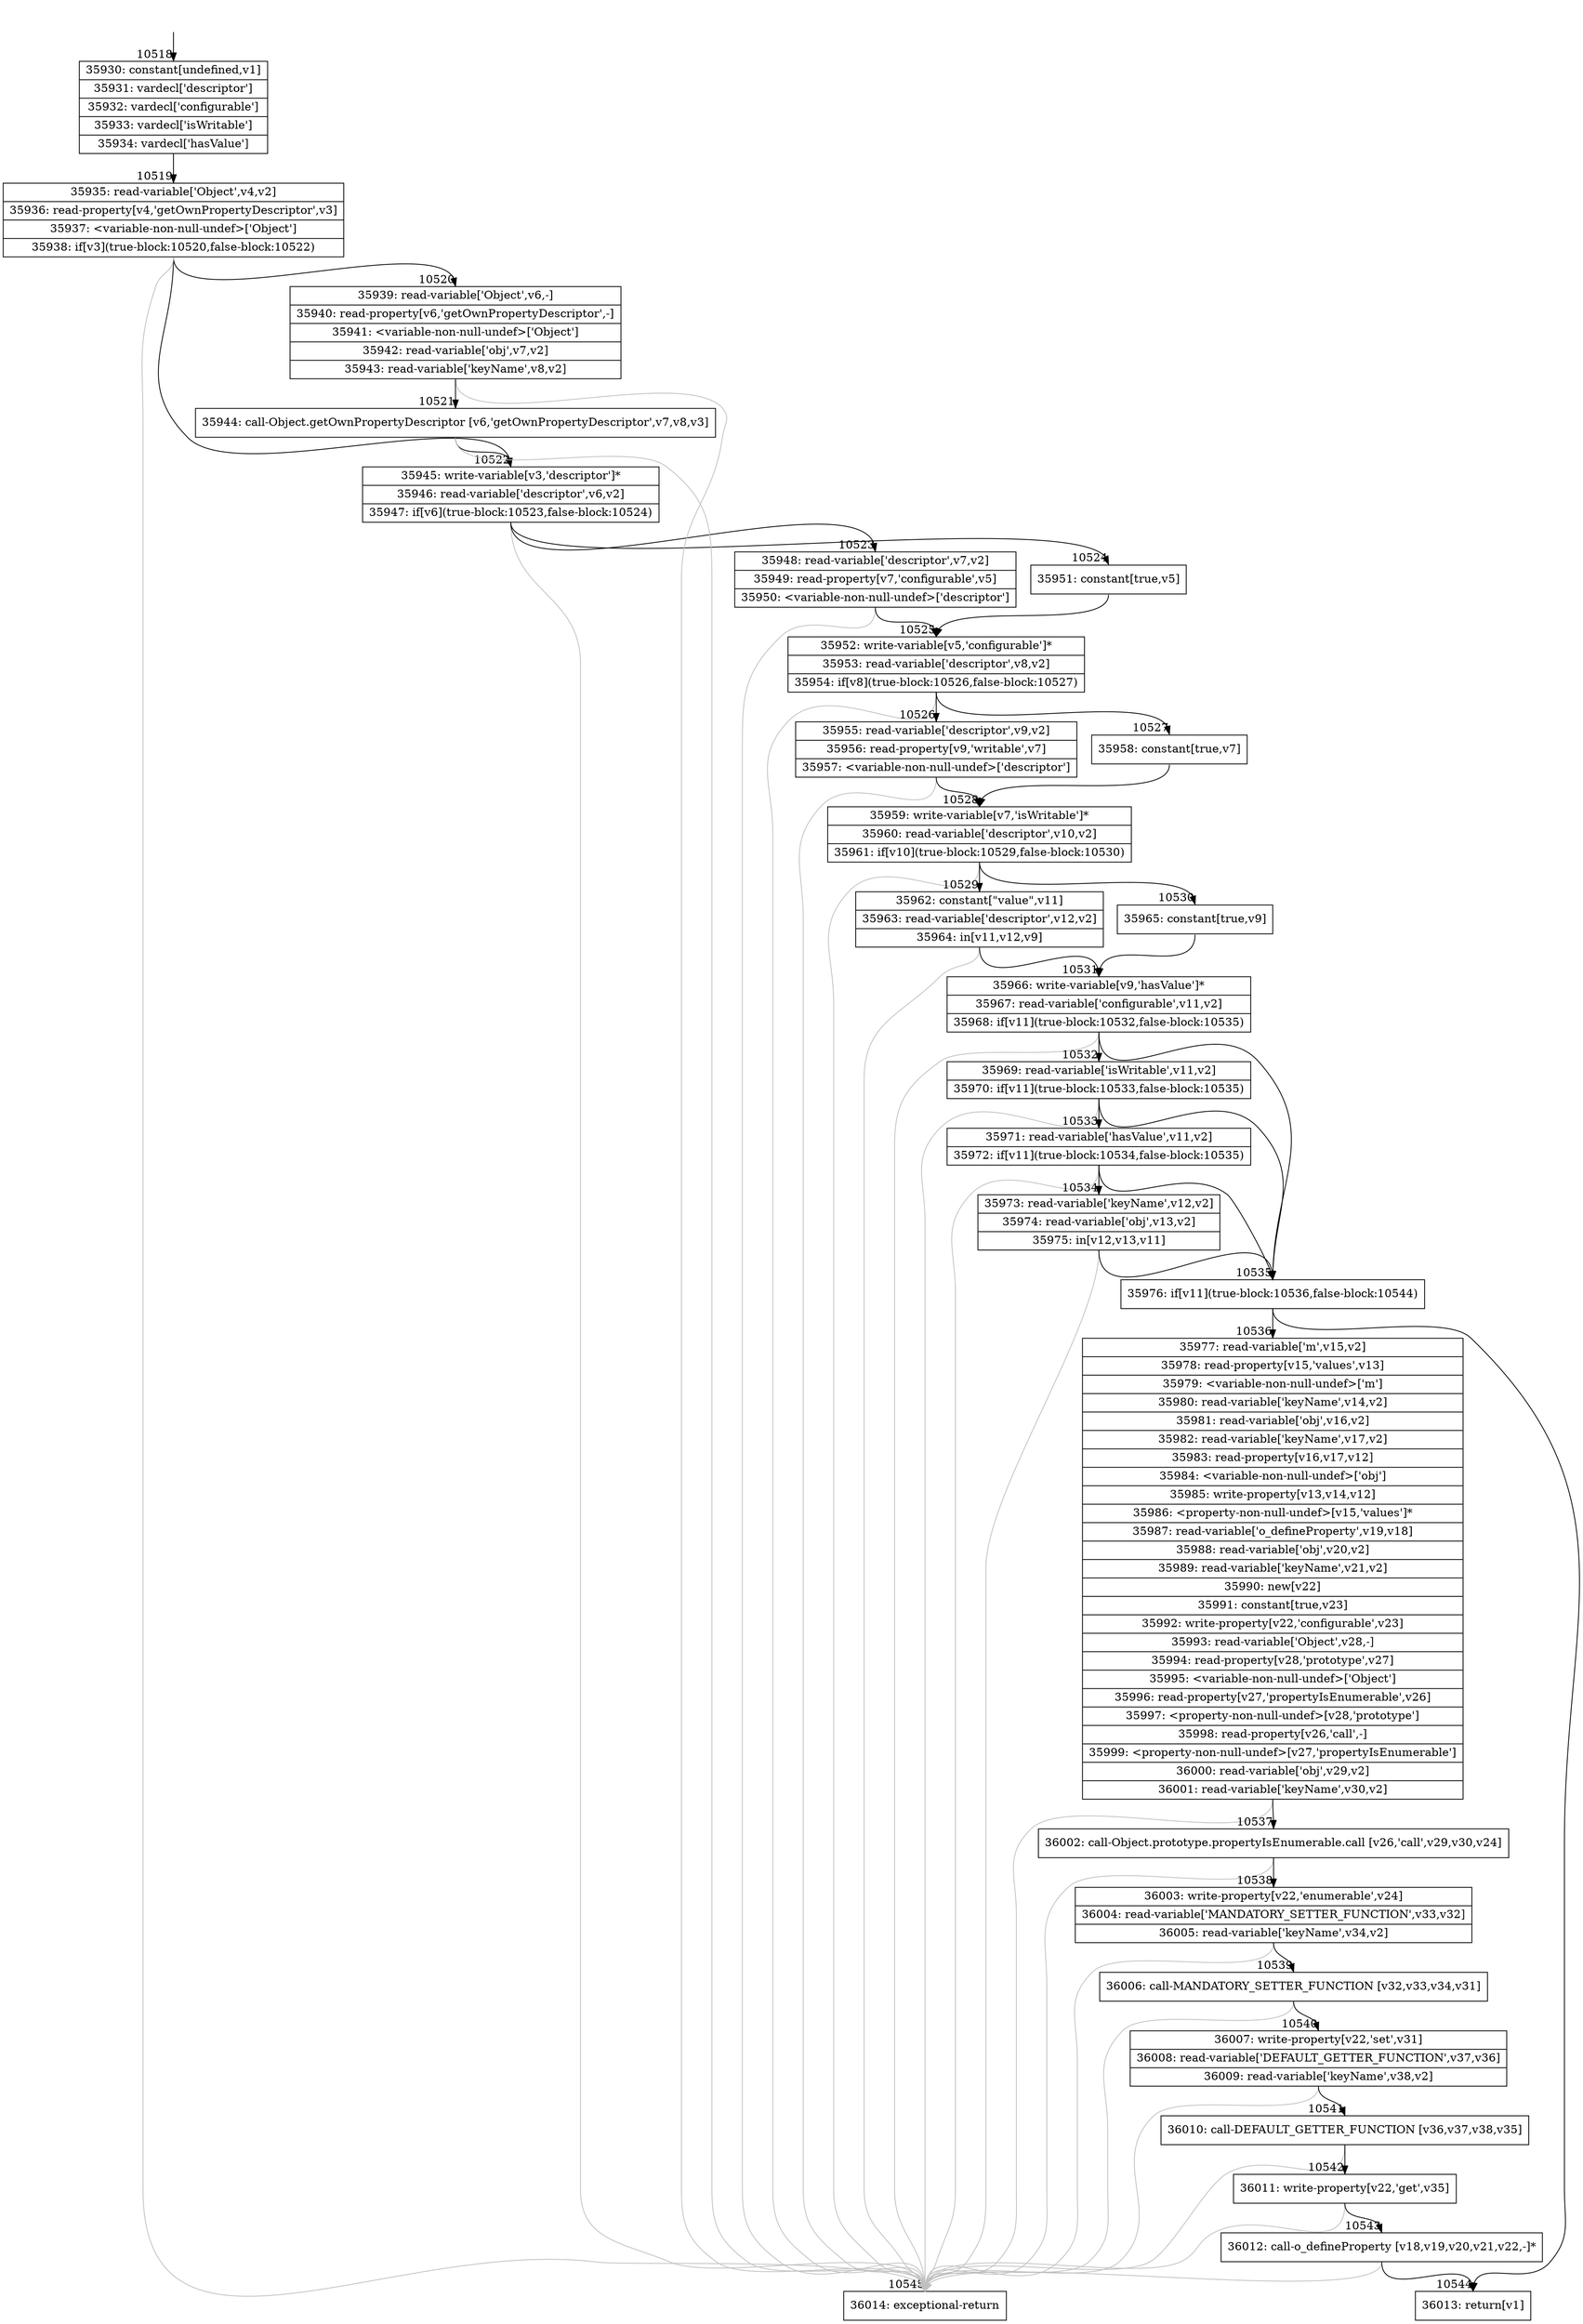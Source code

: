 digraph {
rankdir="TD"
BB_entry885[shape=none,label=""];
BB_entry885 -> BB10518 [tailport=s, headport=n, headlabel="    10518"]
BB10518 [shape=record label="{35930: constant[undefined,v1]|35931: vardecl['descriptor']|35932: vardecl['configurable']|35933: vardecl['isWritable']|35934: vardecl['hasValue']}" ] 
BB10518 -> BB10519 [tailport=s, headport=n, headlabel="      10519"]
BB10519 [shape=record label="{35935: read-variable['Object',v4,v2]|35936: read-property[v4,'getOwnPropertyDescriptor',v3]|35937: \<variable-non-null-undef\>['Object']|35938: if[v3](true-block:10520,false-block:10522)}" ] 
BB10519 -> BB10522 [tailport=s, headport=n, headlabel="      10522"]
BB10519 -> BB10520 [tailport=s, headport=n, headlabel="      10520"]
BB10519 -> BB10545 [tailport=s, headport=n, color=gray, headlabel="      10545"]
BB10520 [shape=record label="{35939: read-variable['Object',v6,-]|35940: read-property[v6,'getOwnPropertyDescriptor',-]|35941: \<variable-non-null-undef\>['Object']|35942: read-variable['obj',v7,v2]|35943: read-variable['keyName',v8,v2]}" ] 
BB10520 -> BB10521 [tailport=s, headport=n, headlabel="      10521"]
BB10520 -> BB10545 [tailport=s, headport=n, color=gray]
BB10521 [shape=record label="{35944: call-Object.getOwnPropertyDescriptor [v6,'getOwnPropertyDescriptor',v7,v8,v3]}" ] 
BB10521 -> BB10522 [tailport=s, headport=n]
BB10521 -> BB10545 [tailport=s, headport=n, color=gray]
BB10522 [shape=record label="{35945: write-variable[v3,'descriptor']*|35946: read-variable['descriptor',v6,v2]|35947: if[v6](true-block:10523,false-block:10524)}" ] 
BB10522 -> BB10523 [tailport=s, headport=n, headlabel="      10523"]
BB10522 -> BB10524 [tailport=s, headport=n, headlabel="      10524"]
BB10522 -> BB10545 [tailport=s, headport=n, color=gray]
BB10523 [shape=record label="{35948: read-variable['descriptor',v7,v2]|35949: read-property[v7,'configurable',v5]|35950: \<variable-non-null-undef\>['descriptor']}" ] 
BB10523 -> BB10525 [tailport=s, headport=n, headlabel="      10525"]
BB10523 -> BB10545 [tailport=s, headport=n, color=gray]
BB10524 [shape=record label="{35951: constant[true,v5]}" ] 
BB10524 -> BB10525 [tailport=s, headport=n]
BB10525 [shape=record label="{35952: write-variable[v5,'configurable']*|35953: read-variable['descriptor',v8,v2]|35954: if[v8](true-block:10526,false-block:10527)}" ] 
BB10525 -> BB10526 [tailport=s, headport=n, headlabel="      10526"]
BB10525 -> BB10527 [tailport=s, headport=n, headlabel="      10527"]
BB10525 -> BB10545 [tailport=s, headport=n, color=gray]
BB10526 [shape=record label="{35955: read-variable['descriptor',v9,v2]|35956: read-property[v9,'writable',v7]|35957: \<variable-non-null-undef\>['descriptor']}" ] 
BB10526 -> BB10528 [tailport=s, headport=n, headlabel="      10528"]
BB10526 -> BB10545 [tailport=s, headport=n, color=gray]
BB10527 [shape=record label="{35958: constant[true,v7]}" ] 
BB10527 -> BB10528 [tailport=s, headport=n]
BB10528 [shape=record label="{35959: write-variable[v7,'isWritable']*|35960: read-variable['descriptor',v10,v2]|35961: if[v10](true-block:10529,false-block:10530)}" ] 
BB10528 -> BB10529 [tailport=s, headport=n, headlabel="      10529"]
BB10528 -> BB10530 [tailport=s, headport=n, headlabel="      10530"]
BB10528 -> BB10545 [tailport=s, headport=n, color=gray]
BB10529 [shape=record label="{35962: constant[\"value\",v11]|35963: read-variable['descriptor',v12,v2]|35964: in[v11,v12,v9]}" ] 
BB10529 -> BB10531 [tailport=s, headport=n, headlabel="      10531"]
BB10529 -> BB10545 [tailport=s, headport=n, color=gray]
BB10530 [shape=record label="{35965: constant[true,v9]}" ] 
BB10530 -> BB10531 [tailport=s, headport=n]
BB10531 [shape=record label="{35966: write-variable[v9,'hasValue']*|35967: read-variable['configurable',v11,v2]|35968: if[v11](true-block:10532,false-block:10535)}" ] 
BB10531 -> BB10535 [tailport=s, headport=n, headlabel="      10535"]
BB10531 -> BB10532 [tailport=s, headport=n, headlabel="      10532"]
BB10531 -> BB10545 [tailport=s, headport=n, color=gray]
BB10532 [shape=record label="{35969: read-variable['isWritable',v11,v2]|35970: if[v11](true-block:10533,false-block:10535)}" ] 
BB10532 -> BB10535 [tailport=s, headport=n]
BB10532 -> BB10533 [tailport=s, headport=n, headlabel="      10533"]
BB10532 -> BB10545 [tailport=s, headport=n, color=gray]
BB10533 [shape=record label="{35971: read-variable['hasValue',v11,v2]|35972: if[v11](true-block:10534,false-block:10535)}" ] 
BB10533 -> BB10535 [tailport=s, headport=n]
BB10533 -> BB10534 [tailport=s, headport=n, headlabel="      10534"]
BB10533 -> BB10545 [tailport=s, headport=n, color=gray]
BB10534 [shape=record label="{35973: read-variable['keyName',v12,v2]|35974: read-variable['obj',v13,v2]|35975: in[v12,v13,v11]}" ] 
BB10534 -> BB10535 [tailport=s, headport=n]
BB10534 -> BB10545 [tailport=s, headport=n, color=gray]
BB10535 [shape=record label="{35976: if[v11](true-block:10536,false-block:10544)}" ] 
BB10535 -> BB10536 [tailport=s, headport=n, headlabel="      10536"]
BB10535 -> BB10544 [tailport=s, headport=n, headlabel="      10544"]
BB10536 [shape=record label="{35977: read-variable['m',v15,v2]|35978: read-property[v15,'values',v13]|35979: \<variable-non-null-undef\>['m']|35980: read-variable['keyName',v14,v2]|35981: read-variable['obj',v16,v2]|35982: read-variable['keyName',v17,v2]|35983: read-property[v16,v17,v12]|35984: \<variable-non-null-undef\>['obj']|35985: write-property[v13,v14,v12]|35986: \<property-non-null-undef\>[v15,'values']*|35987: read-variable['o_defineProperty',v19,v18]|35988: read-variable['obj',v20,v2]|35989: read-variable['keyName',v21,v2]|35990: new[v22]|35991: constant[true,v23]|35992: write-property[v22,'configurable',v23]|35993: read-variable['Object',v28,-]|35994: read-property[v28,'prototype',v27]|35995: \<variable-non-null-undef\>['Object']|35996: read-property[v27,'propertyIsEnumerable',v26]|35997: \<property-non-null-undef\>[v28,'prototype']|35998: read-property[v26,'call',-]|35999: \<property-non-null-undef\>[v27,'propertyIsEnumerable']|36000: read-variable['obj',v29,v2]|36001: read-variable['keyName',v30,v2]}" ] 
BB10536 -> BB10537 [tailport=s, headport=n, headlabel="      10537"]
BB10536 -> BB10545 [tailport=s, headport=n, color=gray]
BB10537 [shape=record label="{36002: call-Object.prototype.propertyIsEnumerable.call [v26,'call',v29,v30,v24]}" ] 
BB10537 -> BB10538 [tailport=s, headport=n, headlabel="      10538"]
BB10537 -> BB10545 [tailport=s, headport=n, color=gray]
BB10538 [shape=record label="{36003: write-property[v22,'enumerable',v24]|36004: read-variable['MANDATORY_SETTER_FUNCTION',v33,v32]|36005: read-variable['keyName',v34,v2]}" ] 
BB10538 -> BB10539 [tailport=s, headport=n, headlabel="      10539"]
BB10538 -> BB10545 [tailport=s, headport=n, color=gray]
BB10539 [shape=record label="{36006: call-MANDATORY_SETTER_FUNCTION [v32,v33,v34,v31]}" ] 
BB10539 -> BB10540 [tailport=s, headport=n, headlabel="      10540"]
BB10539 -> BB10545 [tailport=s, headport=n, color=gray]
BB10540 [shape=record label="{36007: write-property[v22,'set',v31]|36008: read-variable['DEFAULT_GETTER_FUNCTION',v37,v36]|36009: read-variable['keyName',v38,v2]}" ] 
BB10540 -> BB10541 [tailport=s, headport=n, headlabel="      10541"]
BB10540 -> BB10545 [tailport=s, headport=n, color=gray]
BB10541 [shape=record label="{36010: call-DEFAULT_GETTER_FUNCTION [v36,v37,v38,v35]}" ] 
BB10541 -> BB10542 [tailport=s, headport=n, headlabel="      10542"]
BB10541 -> BB10545 [tailport=s, headport=n, color=gray]
BB10542 [shape=record label="{36011: write-property[v22,'get',v35]}" ] 
BB10542 -> BB10543 [tailport=s, headport=n, headlabel="      10543"]
BB10542 -> BB10545 [tailport=s, headport=n, color=gray]
BB10543 [shape=record label="{36012: call-o_defineProperty [v18,v19,v20,v21,v22,-]*}" ] 
BB10543 -> BB10544 [tailport=s, headport=n]
BB10543 -> BB10545 [tailport=s, headport=n, color=gray]
BB10544 [shape=record label="{36013: return[v1]}" ] 
BB10545 [shape=record label="{36014: exceptional-return}" ] 
//#$~ 18812
}
